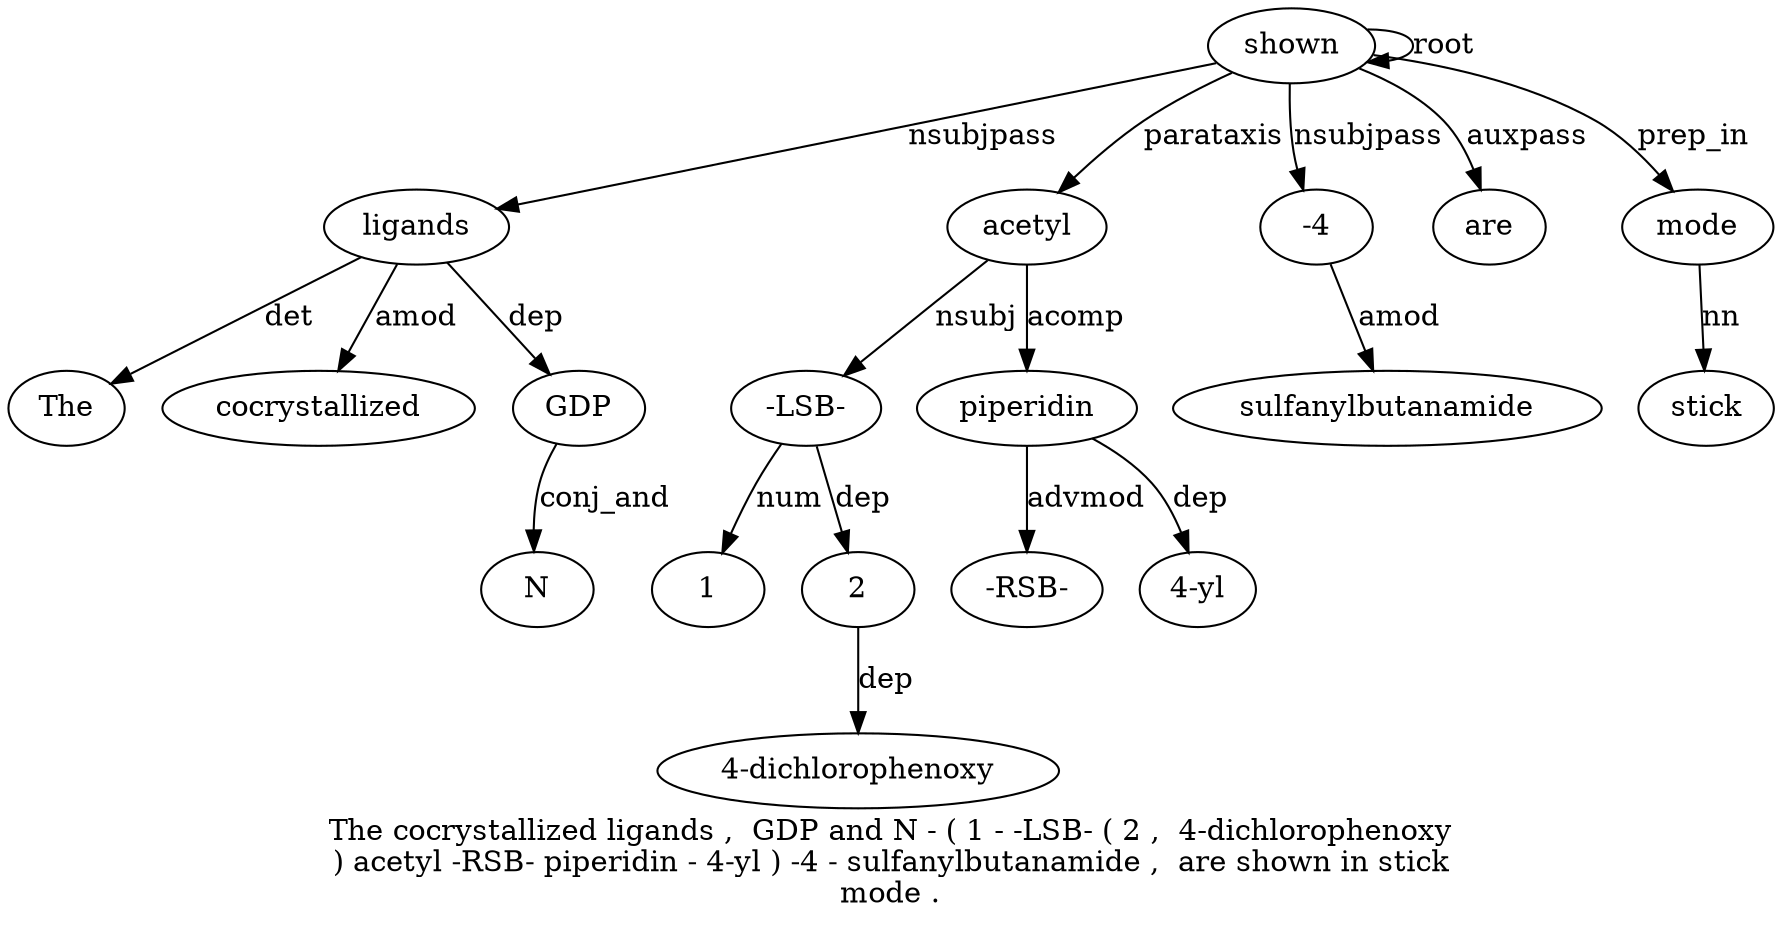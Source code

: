 digraph "The cocrystallized ligands ,  GDP and N - ( 1 - -LSB- ( 2 ,  4-dichlorophenoxy ) acetyl -RSB- piperidin - 4-yl ) -4 - sulfanylbutanamide ,  are shown in stick mode ." {
label="The cocrystallized ligands ,  GDP and N - ( 1 - -LSB- ( 2 ,  4-dichlorophenoxy
) acetyl -RSB- piperidin - 4-yl ) -4 - sulfanylbutanamide ,  are shown in stick
mode .";
ligands3 [style=filled, fillcolor=white, label=ligands];
The1 [style=filled, fillcolor=white, label=The];
ligands3 -> The1  [label=det];
cocrystallized2 [style=filled, fillcolor=white, label=cocrystallized];
ligands3 -> cocrystallized2  [label=amod];
shown29 [style=filled, fillcolor=white, label=shown];
shown29 -> ligands3  [label=nsubjpass];
GDP5 [style=filled, fillcolor=white, label=GDP];
ligands3 -> GDP5  [label=dep];
N7 [style=filled, fillcolor=white, label=N];
GDP5 -> N7  [label=conj_and];
"-LSB-12" [style=filled, fillcolor=white, label="-LSB-"];
110 [style=filled, fillcolor=white, label=1];
"-LSB-12" -> 110  [label=num];
acetyl18 [style=filled, fillcolor=white, label=acetyl];
acetyl18 -> "-LSB-12"  [label=nsubj];
214 [style=filled, fillcolor=white, label=2];
"-LSB-12" -> 214  [label=dep];
"4-dichlorophenoxy16" [style=filled, fillcolor=white, label="4-dichlorophenoxy"];
214 -> "4-dichlorophenoxy16"  [label=dep];
shown29 -> acetyl18  [label=parataxis];
piperidin20 [style=filled, fillcolor=white, label=piperidin];
"-RSB-19" [style=filled, fillcolor=white, label="-RSB-"];
piperidin20 -> "-RSB-19"  [label=advmod];
acetyl18 -> piperidin20  [label=acomp];
"4-yl22" [style=filled, fillcolor=white, label="4-yl"];
piperidin20 -> "4-yl22"  [label=dep];
"-42" [style=filled, fillcolor=white, label="-4"];
shown29 -> "-42"  [label=nsubjpass];
sulfanylbutanamide26 [style=filled, fillcolor=white, label=sulfanylbutanamide];
"-42" -> sulfanylbutanamide26  [label=amod];
are28 [style=filled, fillcolor=white, label=are];
shown29 -> are28  [label=auxpass];
shown29 -> shown29  [label=root];
mode32 [style=filled, fillcolor=white, label=mode];
stick31 [style=filled, fillcolor=white, label=stick];
mode32 -> stick31  [label=nn];
shown29 -> mode32  [label=prep_in];
}

